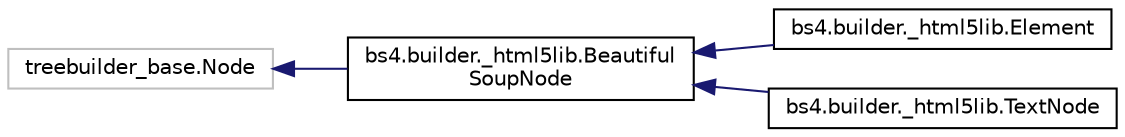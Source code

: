 digraph "Graphical Class Hierarchy"
{
 // LATEX_PDF_SIZE
  edge [fontname="Helvetica",fontsize="10",labelfontname="Helvetica",labelfontsize="10"];
  node [fontname="Helvetica",fontsize="10",shape=record];
  rankdir="LR";
  Node9782 [label="treebuilder_base.Node",height=0.2,width=0.4,color="grey75", fillcolor="white", style="filled",tooltip=" "];
  Node9782 -> Node0 [dir="back",color="midnightblue",fontsize="10",style="solid",fontname="Helvetica"];
  Node0 [label="bs4.builder._html5lib.Beautiful\lSoupNode",height=0.2,width=0.4,color="black", fillcolor="white", style="filled",URL="$classbs4_1_1builder_1_1__html5lib_1_1BeautifulSoupNode.html",tooltip=" "];
  Node0 -> Node1 [dir="back",color="midnightblue",fontsize="10",style="solid",fontname="Helvetica"];
  Node1 [label="bs4.builder._html5lib.Element",height=0.2,width=0.4,color="black", fillcolor="white", style="filled",URL="$classbs4_1_1builder_1_1__html5lib_1_1Element.html",tooltip=" "];
  Node0 -> Node2 [dir="back",color="midnightblue",fontsize="10",style="solid",fontname="Helvetica"];
  Node2 [label="bs4.builder._html5lib.TextNode",height=0.2,width=0.4,color="black", fillcolor="white", style="filled",URL="$classbs4_1_1builder_1_1__html5lib_1_1TextNode.html",tooltip=" "];
}
